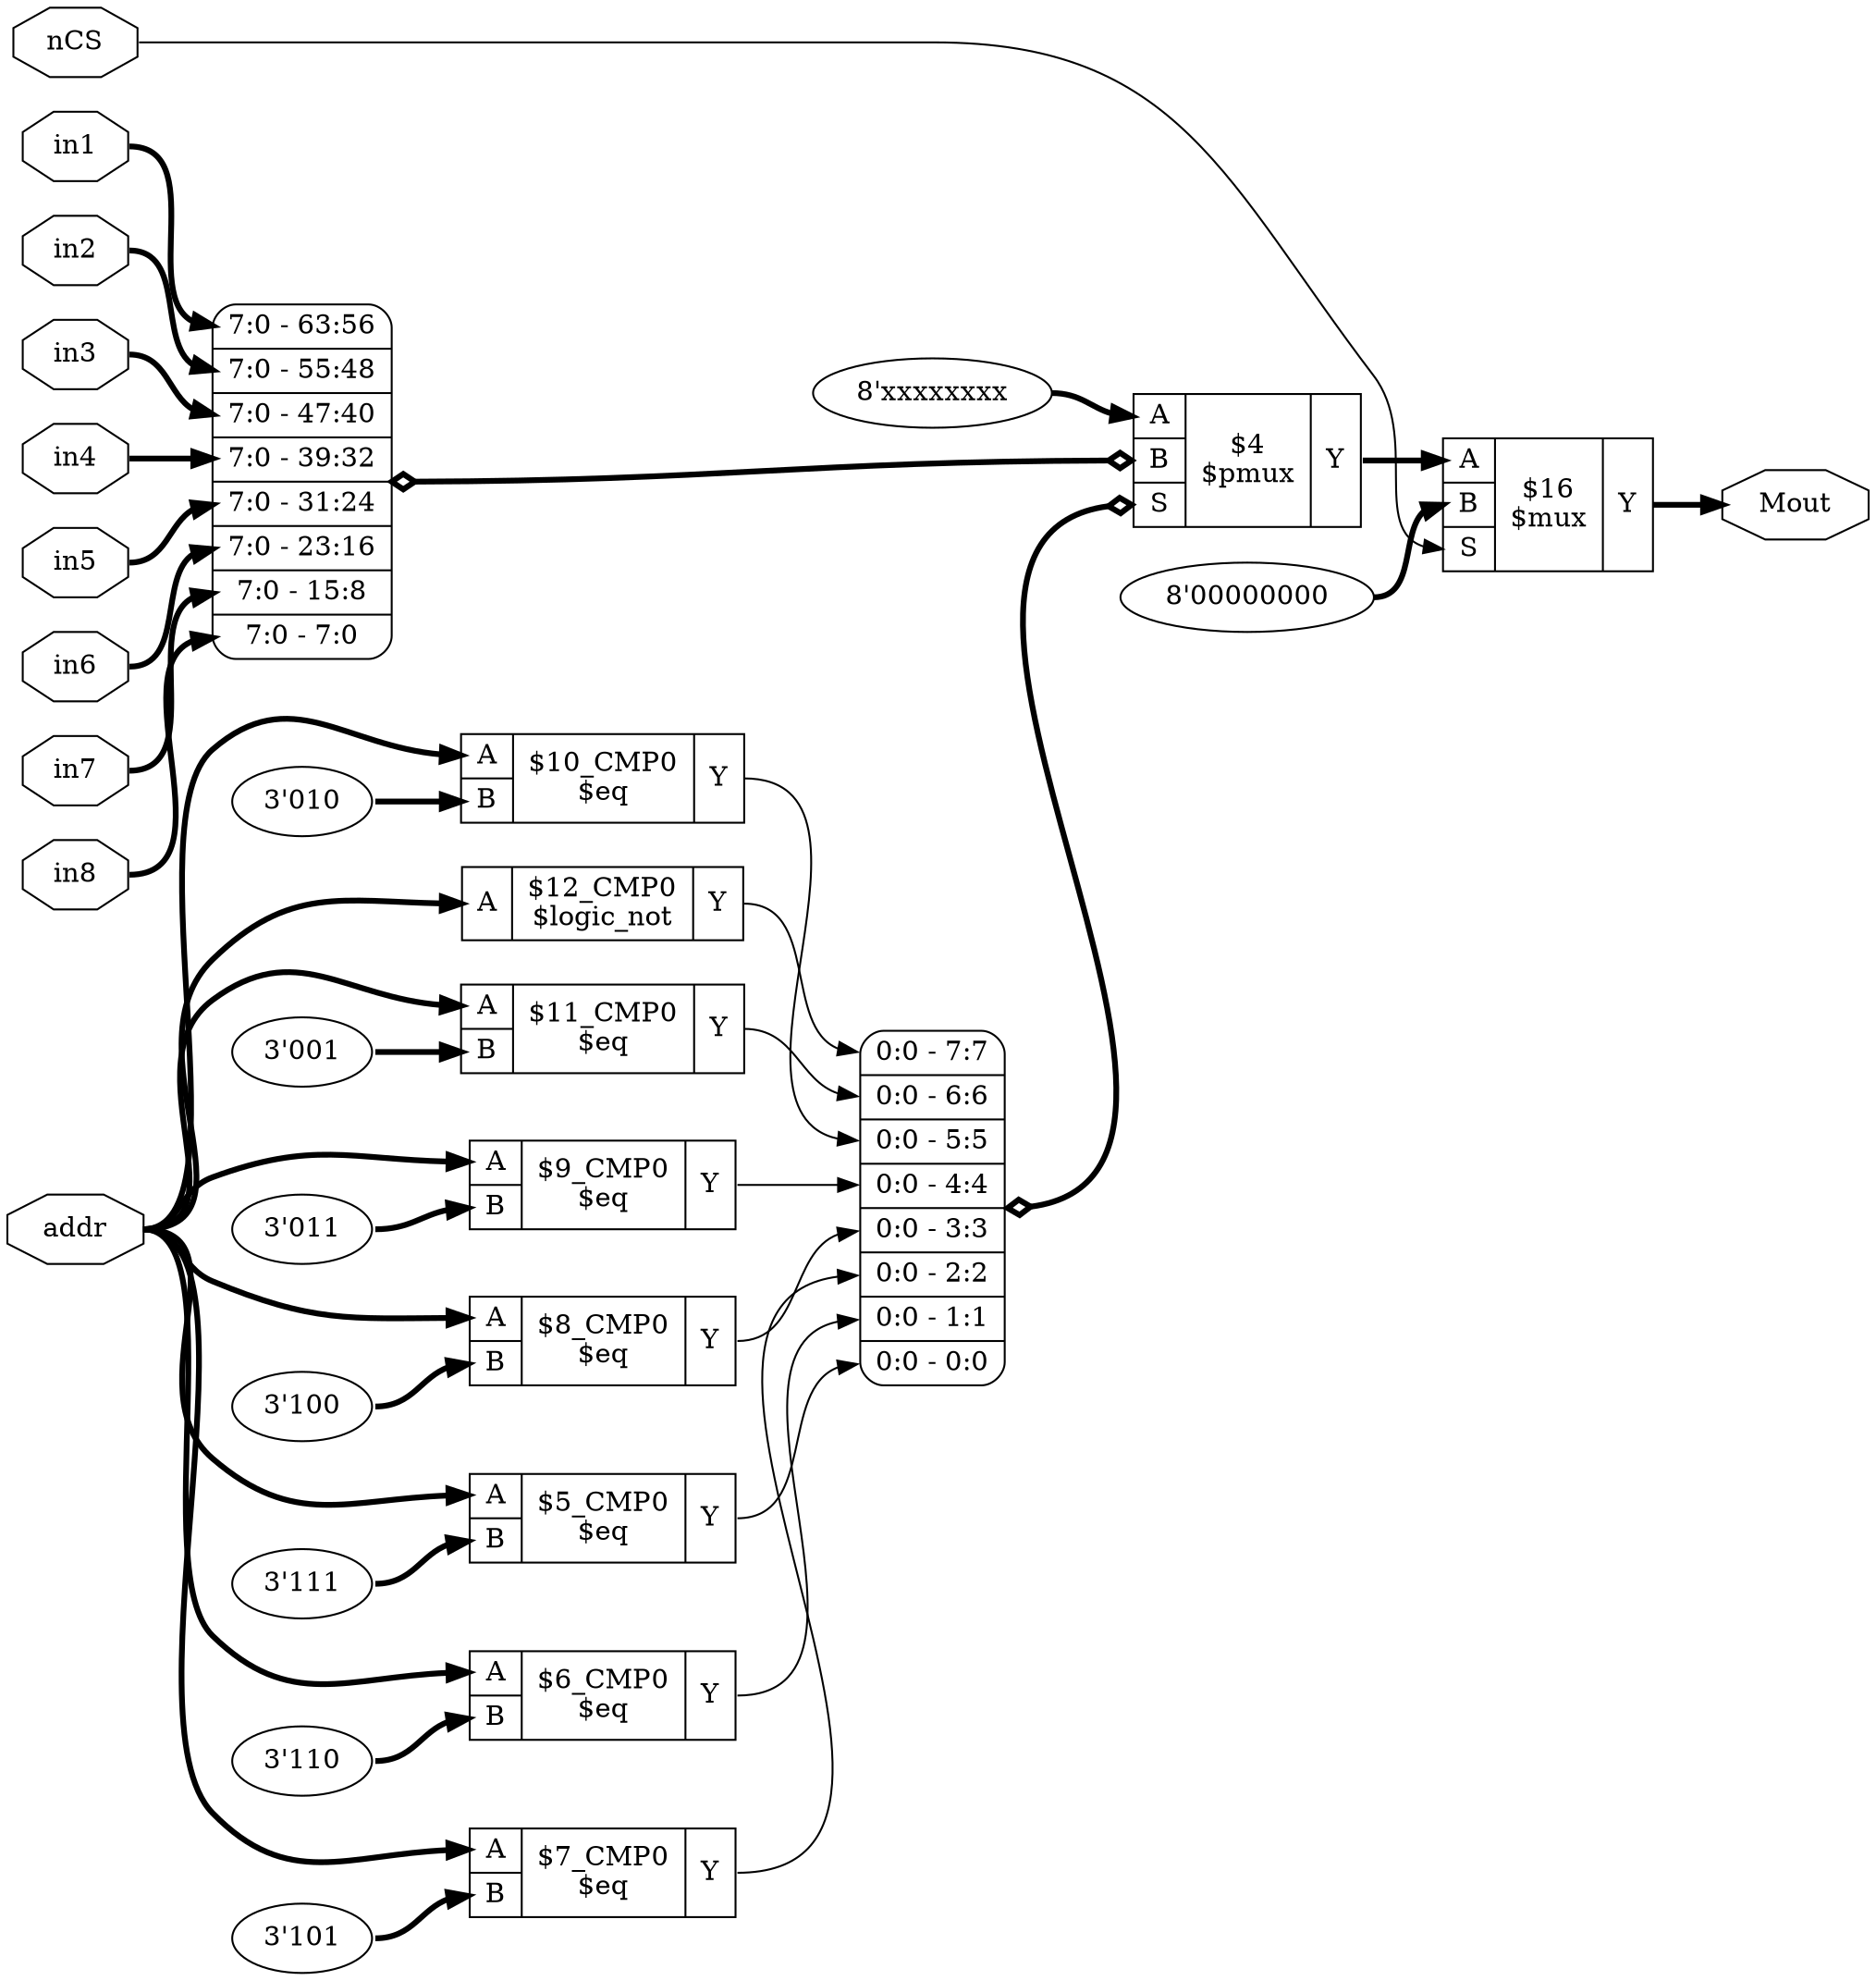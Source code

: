 digraph "Mux_8" {
rankdir="LR";
remincross=true;
n10 [ shape=octagon, label="Mout", color="black", fontcolor="black" ];
n11 [ shape=octagon, label="addr", color="black", fontcolor="black" ];
n12 [ shape=octagon, label="in1", color="black", fontcolor="black" ];
n13 [ shape=octagon, label="in2", color="black", fontcolor="black" ];
n14 [ shape=octagon, label="in3", color="black", fontcolor="black" ];
n15 [ shape=octagon, label="in4", color="black", fontcolor="black" ];
n16 [ shape=octagon, label="in5", color="black", fontcolor="black" ];
n17 [ shape=octagon, label="in6", color="black", fontcolor="black" ];
n18 [ shape=octagon, label="in7", color="black", fontcolor="black" ];
n19 [ shape=octagon, label="in8", color="black", fontcolor="black" ];
n20 [ shape=octagon, label="nCS", color="black", fontcolor="black" ];
{ rank="source"; n11; n12; n13; n14; n15; n16; n17; n18; n19; n20;}
{ rank="sink"; n10;}
v0 [ label="3'010" ];
c24 [ shape=record, label="{{<p21> A|<p22> B}|$10_CMP0\n$eq|{<p23> Y}}" ];
v1 [ label="3'001" ];
c25 [ shape=record, label="{{<p21> A|<p22> B}|$11_CMP0\n$eq|{<p23> Y}}" ];
c26 [ shape=record, label="{{<p21> A}|$12_CMP0\n$logic_not|{<p23> Y}}" ];
v2 [ label="8'00000000" ];
c28 [ shape=record, label="{{<p21> A|<p22> B|<p27> S}|$16\n$mux|{<p23> Y}}" ];
v3 [ label="8'xxxxxxxx" ];
c29 [ shape=record, label="{{<p21> A|<p22> B|<p27> S}|$4\n$pmux|{<p23> Y}}" ];
x4 [ shape=record, style=rounded, label="<s7> 7:0 - 63:56 |<s6> 7:0 - 55:48 |<s5> 7:0 - 47:40 |<s4> 7:0 - 39:32 |<s3> 7:0 - 31:24 |<s2> 7:0 - 23:16 |<s1> 7:0 - 15:8 |<s0> 7:0 - 7:0 " ];
x4:e -> c29:p22:w [arrowhead=odiamond, arrowtail=odiamond, dir=both, color="black", style="setlinewidth(3)", label=""];
x5 [ shape=record, style=rounded, label="<s7> 0:0 - 7:7 |<s6> 0:0 - 6:6 |<s5> 0:0 - 5:5 |<s4> 0:0 - 4:4 |<s3> 0:0 - 3:3 |<s2> 0:0 - 2:2 |<s1> 0:0 - 1:1 |<s0> 0:0 - 0:0 " ];
x5:e -> c29:p27:w [arrowhead=odiamond, arrowtail=odiamond, dir=both, color="black", style="setlinewidth(3)", label=""];
v6 [ label="3'111" ];
c30 [ shape=record, label="{{<p21> A|<p22> B}|$5_CMP0\n$eq|{<p23> Y}}" ];
v7 [ label="3'110" ];
c31 [ shape=record, label="{{<p21> A|<p22> B}|$6_CMP0\n$eq|{<p23> Y}}" ];
v8 [ label="3'101" ];
c32 [ shape=record, label="{{<p21> A|<p22> B}|$7_CMP0\n$eq|{<p23> Y}}" ];
v9 [ label="3'100" ];
c33 [ shape=record, label="{{<p21> A|<p22> B}|$8_CMP0\n$eq|{<p23> Y}}" ];
v10 [ label="3'011" ];
c34 [ shape=record, label="{{<p21> A|<p22> B}|$9_CMP0\n$eq|{<p23> Y}}" ];
c29:p23:e -> c28:p21:w [color="black", style="setlinewidth(3)", label=""];
c28:p23:e -> n10:w [color="black", style="setlinewidth(3)", label=""];
n11:e -> c24:p21:w [color="black", style="setlinewidth(3)", label=""];
n11:e -> c25:p21:w [color="black", style="setlinewidth(3)", label=""];
n11:e -> c26:p21:w [color="black", style="setlinewidth(3)", label=""];
n11:e -> c30:p21:w [color="black", style="setlinewidth(3)", label=""];
n11:e -> c31:p21:w [color="black", style="setlinewidth(3)", label=""];
n11:e -> c32:p21:w [color="black", style="setlinewidth(3)", label=""];
n11:e -> c33:p21:w [color="black", style="setlinewidth(3)", label=""];
n11:e -> c34:p21:w [color="black", style="setlinewidth(3)", label=""];
n12:e -> x4:s7:w [color="black", style="setlinewidth(3)", label=""];
n13:e -> x4:s6:w [color="black", style="setlinewidth(3)", label=""];
n14:e -> x4:s5:w [color="black", style="setlinewidth(3)", label=""];
n15:e -> x4:s4:w [color="black", style="setlinewidth(3)", label=""];
n16:e -> x4:s3:w [color="black", style="setlinewidth(3)", label=""];
n17:e -> x4:s2:w [color="black", style="setlinewidth(3)", label=""];
n18:e -> x4:s1:w [color="black", style="setlinewidth(3)", label=""];
n19:e -> x4:s0:w [color="black", style="setlinewidth(3)", label=""];
c24:p23:e -> x5:s5:w [color="black", label=""];
n20:e -> c28:p27:w [color="black", label=""];
c25:p23:e -> x5:s6:w [color="black", label=""];
c26:p23:e -> x5:s7:w [color="black", label=""];
c30:p23:e -> x5:s0:w [color="black", label=""];
c31:p23:e -> x5:s1:w [color="black", label=""];
c32:p23:e -> x5:s2:w [color="black", label=""];
c33:p23:e -> x5:s3:w [color="black", label=""];
c34:p23:e -> x5:s4:w [color="black", label=""];
v0:e -> c24:p22:w [color="black", style="setlinewidth(3)", label=""];
v1:e -> c25:p22:w [color="black", style="setlinewidth(3)", label=""];
v10:e -> c34:p22:w [color="black", style="setlinewidth(3)", label=""];
v2:e -> c28:p22:w [color="black", style="setlinewidth(3)", label=""];
v3:e -> c29:p21:w [color="black", style="setlinewidth(3)", label=""];
v6:e -> c30:p22:w [color="black", style="setlinewidth(3)", label=""];
v7:e -> c31:p22:w [color="black", style="setlinewidth(3)", label=""];
v8:e -> c32:p22:w [color="black", style="setlinewidth(3)", label=""];
v9:e -> c33:p22:w [color="black", style="setlinewidth(3)", label=""];
}

